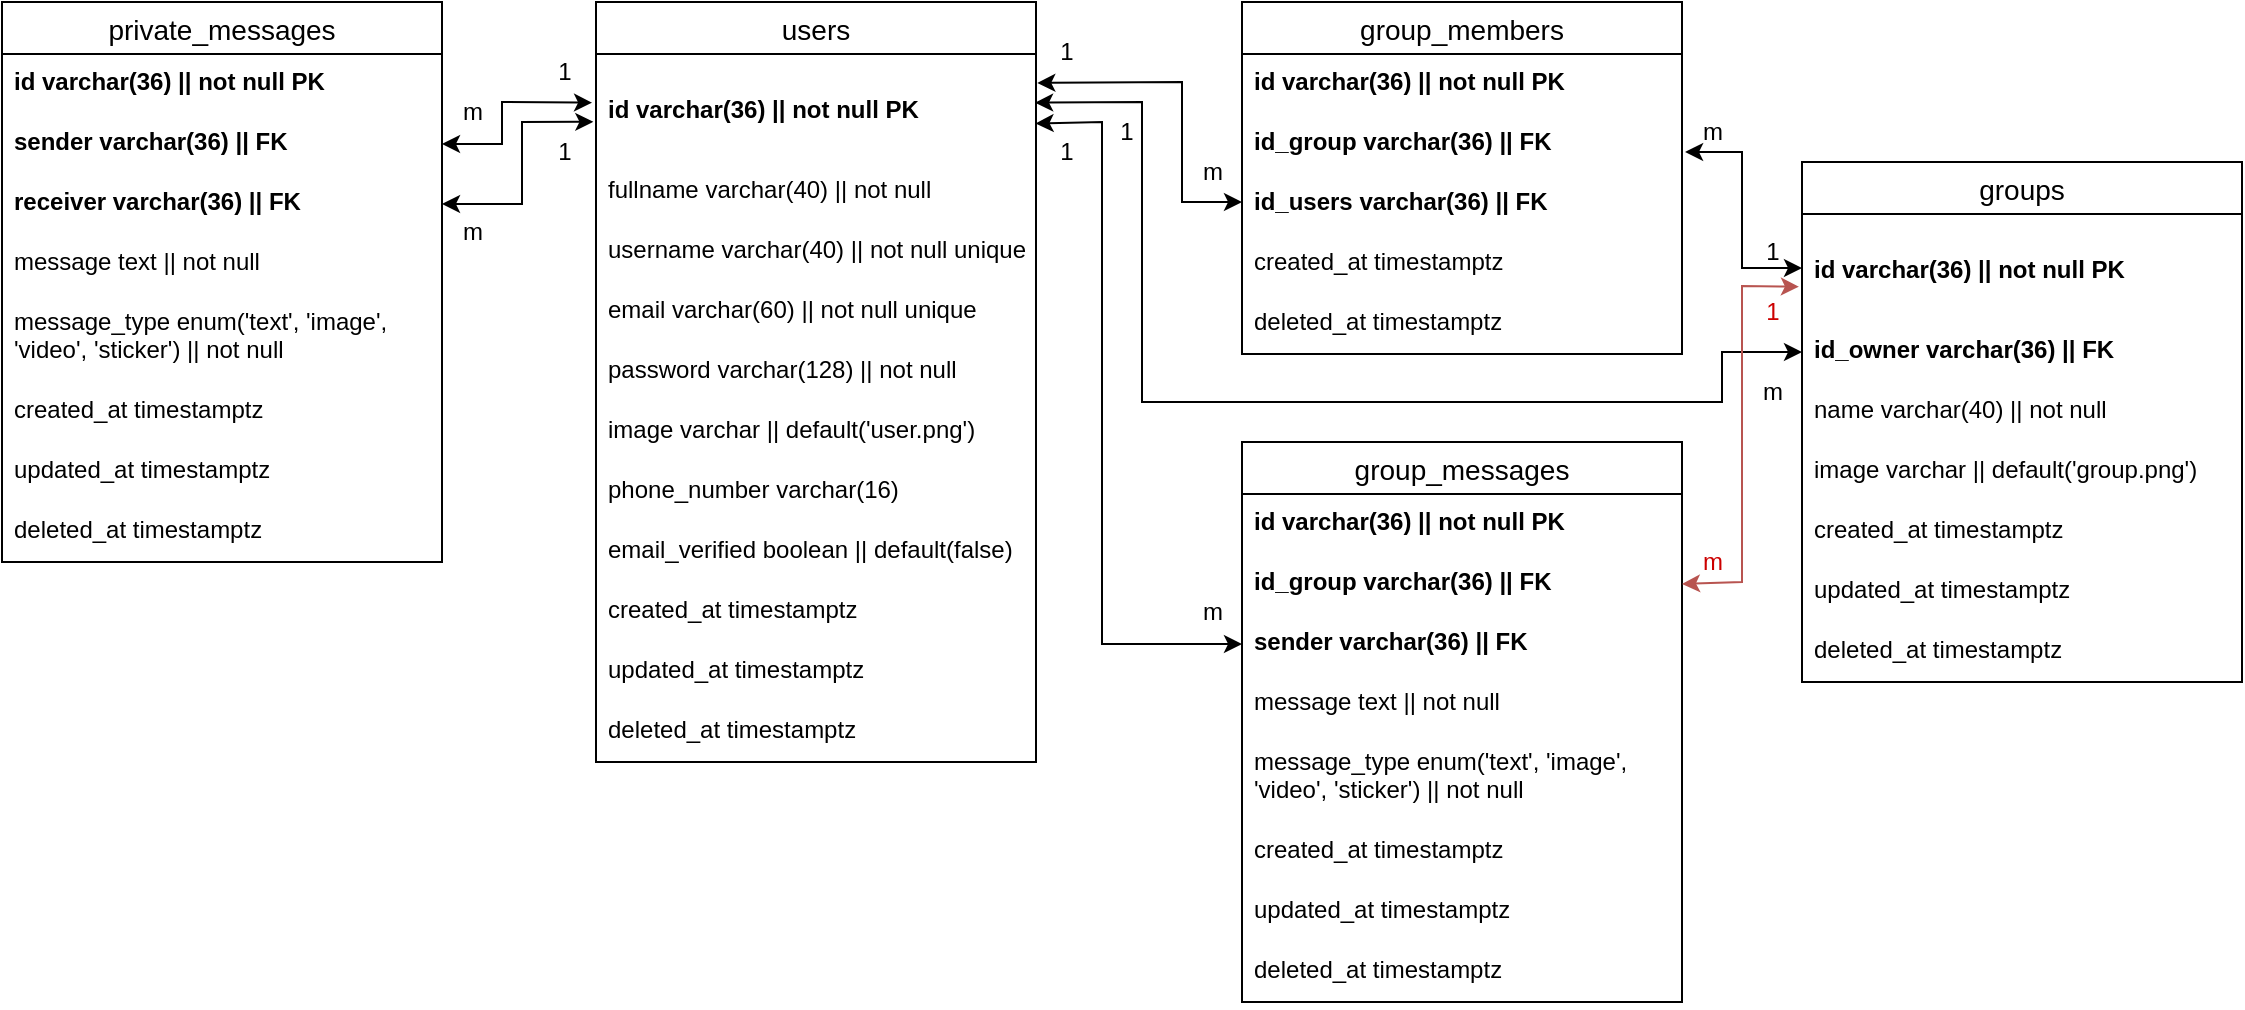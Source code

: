 <mxfile version="20.7.4" type="device"><diagram id="_ElQKSRA34jXX6Y1FKT8" name="Halaman-1"><mxGraphModel dx="1707" dy="540" grid="1" gridSize="10" guides="1" tooltips="1" connect="1" arrows="1" fold="1" page="1" pageScale="1" pageWidth="827" pageHeight="1169" math="0" shadow="0"><root><mxCell id="0"/><mxCell id="1" parent="0"/><mxCell id="zmt-oyfFCLbIV_jg3hom-1" value="users" style="swimlane;fontStyle=0;childLayout=stackLayout;horizontal=1;startSize=26;horizontalStack=0;resizeParent=1;resizeParentMax=0;resizeLast=0;collapsible=1;marginBottom=0;align=center;fontSize=14;" vertex="1" parent="1"><mxGeometry x="-523" y="320" width="220" height="380" as="geometry"><mxRectangle x="-90" y="160" width="70" height="30" as="alternateBounds"/></mxGeometry></mxCell><mxCell id="zmt-oyfFCLbIV_jg3hom-2" value="id varchar(36) || not null PK" style="text;strokeColor=none;fillColor=none;spacingLeft=4;spacingRight=4;overflow=hidden;rotatable=0;points=[[0,0.5],[1,0.5]];portConstraint=eastwest;fontSize=12;fontStyle=1;align=left;verticalAlign=middle;" vertex="1" parent="zmt-oyfFCLbIV_jg3hom-1"><mxGeometry y="26" width="220" height="54" as="geometry"/></mxCell><mxCell id="zmt-oyfFCLbIV_jg3hom-3" value="fullname varchar(40) || not null" style="text;strokeColor=none;fillColor=none;spacingLeft=4;spacingRight=4;overflow=hidden;rotatable=0;points=[[0,0.5],[1,0.5]];portConstraint=eastwest;fontSize=12;" vertex="1" parent="zmt-oyfFCLbIV_jg3hom-1"><mxGeometry y="80" width="220" height="30" as="geometry"/></mxCell><mxCell id="zmt-oyfFCLbIV_jg3hom-4" value="username varchar(40) || not null unique" style="text;strokeColor=none;fillColor=none;spacingLeft=4;spacingRight=4;overflow=hidden;rotatable=0;points=[[0,0.5],[1,0.5]];portConstraint=eastwest;fontSize=12;" vertex="1" parent="zmt-oyfFCLbIV_jg3hom-1"><mxGeometry y="110" width="220" height="30" as="geometry"/></mxCell><mxCell id="zmt-oyfFCLbIV_jg3hom-5" value="email varchar(60) || not null unique" style="text;strokeColor=none;fillColor=none;spacingLeft=4;spacingRight=4;overflow=hidden;rotatable=0;points=[[0,0.5],[1,0.5]];portConstraint=eastwest;fontSize=12;" vertex="1" parent="zmt-oyfFCLbIV_jg3hom-1"><mxGeometry y="140" width="220" height="30" as="geometry"/></mxCell><mxCell id="zmt-oyfFCLbIV_jg3hom-6" value="password varchar(128) || not null" style="text;strokeColor=none;fillColor=none;spacingLeft=4;spacingRight=4;overflow=hidden;rotatable=0;points=[[0,0.5],[1,0.5]];portConstraint=eastwest;fontSize=12;" vertex="1" parent="zmt-oyfFCLbIV_jg3hom-1"><mxGeometry y="170" width="220" height="30" as="geometry"/></mxCell><mxCell id="zmt-oyfFCLbIV_jg3hom-7" value="image varchar || default('user.png')" style="text;strokeColor=none;fillColor=none;spacingLeft=4;spacingRight=4;overflow=hidden;rotatable=0;points=[[0,0.5],[1,0.5]];portConstraint=eastwest;fontSize=12;" vertex="1" parent="zmt-oyfFCLbIV_jg3hom-1"><mxGeometry y="200" width="220" height="30" as="geometry"/></mxCell><mxCell id="zmt-oyfFCLbIV_jg3hom-8" value="phone_number varchar(16)" style="text;strokeColor=none;fillColor=none;spacingLeft=4;spacingRight=4;overflow=hidden;rotatable=0;points=[[0,0.5],[1,0.5]];portConstraint=eastwest;fontSize=12;" vertex="1" parent="zmt-oyfFCLbIV_jg3hom-1"><mxGeometry y="230" width="220" height="30" as="geometry"/></mxCell><mxCell id="zmt-oyfFCLbIV_jg3hom-65" value="email_verified boolean || default(false)" style="text;strokeColor=none;fillColor=none;spacingLeft=4;spacingRight=4;overflow=hidden;rotatable=0;points=[[0,0.5],[1,0.5]];portConstraint=eastwest;fontSize=12;" vertex="1" parent="zmt-oyfFCLbIV_jg3hom-1"><mxGeometry y="260" width="220" height="30" as="geometry"/></mxCell><mxCell id="zmt-oyfFCLbIV_jg3hom-9" value="created_at timestamptz" style="text;strokeColor=none;fillColor=none;spacingLeft=4;spacingRight=4;overflow=hidden;rotatable=0;points=[[0,0.5],[1,0.5]];portConstraint=eastwest;fontSize=12;" vertex="1" parent="zmt-oyfFCLbIV_jg3hom-1"><mxGeometry y="290" width="220" height="30" as="geometry"/></mxCell><mxCell id="zmt-oyfFCLbIV_jg3hom-10" value="updated_at timestamptz" style="text;strokeColor=none;fillColor=none;spacingLeft=4;spacingRight=4;overflow=hidden;rotatable=0;points=[[0,0.5],[1,0.5]];portConstraint=eastwest;fontSize=12;" vertex="1" parent="zmt-oyfFCLbIV_jg3hom-1"><mxGeometry y="320" width="220" height="30" as="geometry"/></mxCell><mxCell id="zmt-oyfFCLbIV_jg3hom-11" value="deleted_at timestamptz" style="text;strokeColor=none;fillColor=none;spacingLeft=4;spacingRight=4;overflow=hidden;rotatable=0;points=[[0,0.5],[1,0.5]];portConstraint=eastwest;fontSize=12;" vertex="1" parent="zmt-oyfFCLbIV_jg3hom-1"><mxGeometry y="350" width="220" height="30" as="geometry"/></mxCell><mxCell id="zmt-oyfFCLbIV_jg3hom-12" value="private_messages" style="swimlane;fontStyle=0;childLayout=stackLayout;horizontal=1;startSize=26;horizontalStack=0;resizeParent=1;resizeParentMax=0;resizeLast=0;collapsible=1;marginBottom=0;align=center;fontSize=14;" vertex="1" parent="1"><mxGeometry x="-820" y="320" width="220" height="280" as="geometry"/></mxCell><mxCell id="zmt-oyfFCLbIV_jg3hom-13" value="id varchar(36) || not null PK" style="text;strokeColor=none;fillColor=none;spacingLeft=4;spacingRight=4;overflow=hidden;rotatable=0;points=[[0,0.5],[1,0.5]];portConstraint=eastwest;fontSize=12;fontStyle=1" vertex="1" parent="zmt-oyfFCLbIV_jg3hom-12"><mxGeometry y="26" width="220" height="30" as="geometry"/></mxCell><mxCell id="zmt-oyfFCLbIV_jg3hom-14" value="sender varchar(36) || FK" style="text;strokeColor=none;fillColor=none;spacingLeft=4;spacingRight=4;overflow=hidden;rotatable=0;points=[[0,0.5],[1,0.5]];portConstraint=eastwest;fontSize=12;fontStyle=1" vertex="1" parent="zmt-oyfFCLbIV_jg3hom-12"><mxGeometry y="56" width="220" height="30" as="geometry"/></mxCell><mxCell id="zmt-oyfFCLbIV_jg3hom-15" value="receiver varchar(36) || FK" style="text;strokeColor=none;fillColor=none;spacingLeft=4;spacingRight=4;overflow=hidden;rotatable=0;points=[[0,0.5],[1,0.5]];portConstraint=eastwest;fontSize=12;fontStyle=1" vertex="1" parent="zmt-oyfFCLbIV_jg3hom-12"><mxGeometry y="86" width="220" height="30" as="geometry"/></mxCell><mxCell id="zmt-oyfFCLbIV_jg3hom-16" value="message text || not null" style="text;strokeColor=none;fillColor=none;spacingLeft=4;spacingRight=4;overflow=hidden;rotatable=0;points=[[0,0.5],[1,0.5]];portConstraint=eastwest;fontSize=12;fontStyle=0" vertex="1" parent="zmt-oyfFCLbIV_jg3hom-12"><mxGeometry y="116" width="220" height="30" as="geometry"/></mxCell><mxCell id="zmt-oyfFCLbIV_jg3hom-17" value="message_type enum('text', 'image',&#10;'video', 'sticker') || not null" style="text;strokeColor=none;fillColor=none;spacingLeft=4;spacingRight=4;overflow=hidden;rotatable=0;points=[[0,0.5],[1,0.5]];portConstraint=eastwest;fontSize=12;fontStyle=0" vertex="1" parent="zmt-oyfFCLbIV_jg3hom-12"><mxGeometry y="146" width="220" height="44" as="geometry"/></mxCell><mxCell id="zmt-oyfFCLbIV_jg3hom-18" value="created_at timestamptz" style="text;strokeColor=none;fillColor=none;spacingLeft=4;spacingRight=4;overflow=hidden;rotatable=0;points=[[0,0.5],[1,0.5]];portConstraint=eastwest;fontSize=12;fontStyle=0" vertex="1" parent="zmt-oyfFCLbIV_jg3hom-12"><mxGeometry y="190" width="220" height="30" as="geometry"/></mxCell><mxCell id="zmt-oyfFCLbIV_jg3hom-19" value="updated_at timestamptz" style="text;strokeColor=none;fillColor=none;spacingLeft=4;spacingRight=4;overflow=hidden;rotatable=0;points=[[0,0.5],[1,0.5]];portConstraint=eastwest;fontSize=12;fontStyle=0" vertex="1" parent="zmt-oyfFCLbIV_jg3hom-12"><mxGeometry y="220" width="220" height="30" as="geometry"/></mxCell><mxCell id="zmt-oyfFCLbIV_jg3hom-20" value="deleted_at timestamptz" style="text;strokeColor=none;fillColor=none;spacingLeft=4;spacingRight=4;overflow=hidden;rotatable=0;points=[[0,0.5],[1,0.5]];portConstraint=eastwest;fontSize=12;fontStyle=0" vertex="1" parent="zmt-oyfFCLbIV_jg3hom-12"><mxGeometry y="250" width="220" height="30" as="geometry"/></mxCell><mxCell id="zmt-oyfFCLbIV_jg3hom-21" value="groups" style="swimlane;fontStyle=0;childLayout=stackLayout;horizontal=1;startSize=26;horizontalStack=0;resizeParent=1;resizeParentMax=0;resizeLast=0;collapsible=1;marginBottom=0;align=center;fontSize=14;" vertex="1" parent="1"><mxGeometry x="80" y="400" width="220" height="260" as="geometry"><mxRectangle x="-90" y="160" width="70" height="30" as="alternateBounds"/></mxGeometry></mxCell><mxCell id="zmt-oyfFCLbIV_jg3hom-22" value="id varchar(36) || not null PK" style="text;strokeColor=none;fillColor=none;spacingLeft=4;spacingRight=4;overflow=hidden;rotatable=0;points=[[0,0.5],[1,0.5]];portConstraint=eastwest;fontSize=12;fontStyle=1;align=left;verticalAlign=middle;" vertex="1" parent="zmt-oyfFCLbIV_jg3hom-21"><mxGeometry y="26" width="220" height="54" as="geometry"/></mxCell><mxCell id="zmt-oyfFCLbIV_jg3hom-23" value="id_owner varchar(36) || FK" style="text;strokeColor=none;fillColor=none;spacingLeft=4;spacingRight=4;overflow=hidden;rotatable=0;points=[[0,0.5],[1,0.5]];portConstraint=eastwest;fontSize=12;fontStyle=1" vertex="1" parent="zmt-oyfFCLbIV_jg3hom-21"><mxGeometry y="80" width="220" height="30" as="geometry"/></mxCell><mxCell id="zmt-oyfFCLbIV_jg3hom-24" value="name varchar(40) || not null" style="text;strokeColor=none;fillColor=none;spacingLeft=4;spacingRight=4;overflow=hidden;rotatable=0;points=[[0,0.5],[1,0.5]];portConstraint=eastwest;fontSize=12;" vertex="1" parent="zmt-oyfFCLbIV_jg3hom-21"><mxGeometry y="110" width="220" height="30" as="geometry"/></mxCell><mxCell id="zmt-oyfFCLbIV_jg3hom-25" value="image varchar || default('group.png')" style="text;strokeColor=none;fillColor=none;spacingLeft=4;spacingRight=4;overflow=hidden;rotatable=0;points=[[0,0.5],[1,0.5]];portConstraint=eastwest;fontSize=12;" vertex="1" parent="zmt-oyfFCLbIV_jg3hom-21"><mxGeometry y="140" width="220" height="30" as="geometry"/></mxCell><mxCell id="zmt-oyfFCLbIV_jg3hom-26" value="created_at timestamptz" style="text;strokeColor=none;fillColor=none;spacingLeft=4;spacingRight=4;overflow=hidden;rotatable=0;points=[[0,0.5],[1,0.5]];portConstraint=eastwest;fontSize=12;" vertex="1" parent="zmt-oyfFCLbIV_jg3hom-21"><mxGeometry y="170" width="220" height="30" as="geometry"/></mxCell><mxCell id="zmt-oyfFCLbIV_jg3hom-27" value="updated_at timestamptz" style="text;strokeColor=none;fillColor=none;spacingLeft=4;spacingRight=4;overflow=hidden;rotatable=0;points=[[0,0.5],[1,0.5]];portConstraint=eastwest;fontSize=12;" vertex="1" parent="zmt-oyfFCLbIV_jg3hom-21"><mxGeometry y="200" width="220" height="30" as="geometry"/></mxCell><mxCell id="zmt-oyfFCLbIV_jg3hom-28" value="deleted_at timestamptz" style="text;strokeColor=none;fillColor=none;spacingLeft=4;spacingRight=4;overflow=hidden;rotatable=0;points=[[0,0.5],[1,0.5]];portConstraint=eastwest;fontSize=12;" vertex="1" parent="zmt-oyfFCLbIV_jg3hom-21"><mxGeometry y="230" width="220" height="30" as="geometry"/></mxCell><mxCell id="zmt-oyfFCLbIV_jg3hom-29" value="group_members" style="swimlane;fontStyle=0;childLayout=stackLayout;horizontal=1;startSize=26;horizontalStack=0;resizeParent=1;resizeParentMax=0;resizeLast=0;collapsible=1;marginBottom=0;align=center;fontSize=14;" vertex="1" parent="1"><mxGeometry x="-200" y="320" width="220" height="176" as="geometry"/></mxCell><mxCell id="zmt-oyfFCLbIV_jg3hom-30" value="id varchar(36) || not null PK" style="text;strokeColor=none;fillColor=none;spacingLeft=4;spacingRight=4;overflow=hidden;rotatable=0;points=[[0,0.5],[1,0.5]];portConstraint=eastwest;fontSize=12;fontStyle=1" vertex="1" parent="zmt-oyfFCLbIV_jg3hom-29"><mxGeometry y="26" width="220" height="30" as="geometry"/></mxCell><mxCell id="zmt-oyfFCLbIV_jg3hom-31" value="id_group varchar(36) || FK" style="text;strokeColor=none;fillColor=none;spacingLeft=4;spacingRight=4;overflow=hidden;rotatable=0;points=[[0,0.5],[1,0.5]];portConstraint=eastwest;fontSize=12;fontStyle=1" vertex="1" parent="zmt-oyfFCLbIV_jg3hom-29"><mxGeometry y="56" width="220" height="30" as="geometry"/></mxCell><mxCell id="zmt-oyfFCLbIV_jg3hom-32" value="id_users varchar(36) || FK" style="text;strokeColor=none;fillColor=none;spacingLeft=4;spacingRight=4;overflow=hidden;rotatable=0;points=[[0,0.5],[1,0.5]];portConstraint=eastwest;fontSize=12;fontStyle=1" vertex="1" parent="zmt-oyfFCLbIV_jg3hom-29"><mxGeometry y="86" width="220" height="30" as="geometry"/></mxCell><mxCell id="zmt-oyfFCLbIV_jg3hom-33" value="created_at timestamptz" style="text;strokeColor=none;fillColor=none;spacingLeft=4;spacingRight=4;overflow=hidden;rotatable=0;points=[[0,0.5],[1,0.5]];portConstraint=eastwest;fontSize=12;fontStyle=0" vertex="1" parent="zmt-oyfFCLbIV_jg3hom-29"><mxGeometry y="116" width="220" height="30" as="geometry"/></mxCell><mxCell id="zmt-oyfFCLbIV_jg3hom-34" value="deleted_at timestamptz" style="text;strokeColor=none;fillColor=none;spacingLeft=4;spacingRight=4;overflow=hidden;rotatable=0;points=[[0,0.5],[1,0.5]];portConstraint=eastwest;fontSize=12;fontStyle=0" vertex="1" parent="zmt-oyfFCLbIV_jg3hom-29"><mxGeometry y="146" width="220" height="30" as="geometry"/></mxCell><mxCell id="zmt-oyfFCLbIV_jg3hom-35" value="group_messages" style="swimlane;fontStyle=0;childLayout=stackLayout;horizontal=1;startSize=26;horizontalStack=0;resizeParent=1;resizeParentMax=0;resizeLast=0;collapsible=1;marginBottom=0;align=center;fontSize=14;" vertex="1" parent="1"><mxGeometry x="-200" y="540" width="220" height="280" as="geometry"/></mxCell><mxCell id="zmt-oyfFCLbIV_jg3hom-36" value="id varchar(36) || not null PK" style="text;strokeColor=none;fillColor=none;spacingLeft=4;spacingRight=4;overflow=hidden;rotatable=0;points=[[0,0.5],[1,0.5]];portConstraint=eastwest;fontSize=12;fontStyle=1" vertex="1" parent="zmt-oyfFCLbIV_jg3hom-35"><mxGeometry y="26" width="220" height="30" as="geometry"/></mxCell><mxCell id="zmt-oyfFCLbIV_jg3hom-37" value="id_group varchar(36) || FK" style="text;strokeColor=none;fillColor=none;spacingLeft=4;spacingRight=4;overflow=hidden;rotatable=0;points=[[0,0.5],[1,0.5]];portConstraint=eastwest;fontSize=12;fontStyle=1" vertex="1" parent="zmt-oyfFCLbIV_jg3hom-35"><mxGeometry y="56" width="220" height="30" as="geometry"/></mxCell><mxCell id="zmt-oyfFCLbIV_jg3hom-38" value="sender varchar(36) || FK" style="text;strokeColor=none;fillColor=none;spacingLeft=4;spacingRight=4;overflow=hidden;rotatable=0;points=[[0,0.5],[1,0.5]];portConstraint=eastwest;fontSize=12;fontStyle=1" vertex="1" parent="zmt-oyfFCLbIV_jg3hom-35"><mxGeometry y="86" width="220" height="30" as="geometry"/></mxCell><mxCell id="zmt-oyfFCLbIV_jg3hom-39" value="message text || not null" style="text;strokeColor=none;fillColor=none;spacingLeft=4;spacingRight=4;overflow=hidden;rotatable=0;points=[[0,0.5],[1,0.5]];portConstraint=eastwest;fontSize=12;fontStyle=0" vertex="1" parent="zmt-oyfFCLbIV_jg3hom-35"><mxGeometry y="116" width="220" height="30" as="geometry"/></mxCell><mxCell id="zmt-oyfFCLbIV_jg3hom-40" value="message_type enum('text', 'image',&#10;'video', 'sticker') || not null" style="text;strokeColor=none;fillColor=none;spacingLeft=4;spacingRight=4;overflow=hidden;rotatable=0;points=[[0,0.5],[1,0.5]];portConstraint=eastwest;fontSize=12;fontStyle=0" vertex="1" parent="zmt-oyfFCLbIV_jg3hom-35"><mxGeometry y="146" width="220" height="44" as="geometry"/></mxCell><mxCell id="zmt-oyfFCLbIV_jg3hom-41" value="created_at timestamptz" style="text;strokeColor=none;fillColor=none;spacingLeft=4;spacingRight=4;overflow=hidden;rotatable=0;points=[[0,0.5],[1,0.5]];portConstraint=eastwest;fontSize=12;" vertex="1" parent="zmt-oyfFCLbIV_jg3hom-35"><mxGeometry y="190" width="220" height="30" as="geometry"/></mxCell><mxCell id="zmt-oyfFCLbIV_jg3hom-42" value="updated_at timestamptz" style="text;strokeColor=none;fillColor=none;spacingLeft=4;spacingRight=4;overflow=hidden;rotatable=0;points=[[0,0.5],[1,0.5]];portConstraint=eastwest;fontSize=12;" vertex="1" parent="zmt-oyfFCLbIV_jg3hom-35"><mxGeometry y="220" width="220" height="30" as="geometry"/></mxCell><mxCell id="zmt-oyfFCLbIV_jg3hom-43" value="deleted_at timestamptz" style="text;strokeColor=none;fillColor=none;spacingLeft=4;spacingRight=4;overflow=hidden;rotatable=0;points=[[0,0.5],[1,0.5]];portConstraint=eastwest;fontSize=12;" vertex="1" parent="zmt-oyfFCLbIV_jg3hom-35"><mxGeometry y="250" width="220" height="30" as="geometry"/></mxCell><mxCell id="zmt-oyfFCLbIV_jg3hom-44" value="" style="endArrow=classic;startArrow=classic;html=1;rounded=0;exitX=1;exitY=0.5;exitDx=0;exitDy=0;entryX=-0.009;entryY=0.451;entryDx=0;entryDy=0;entryPerimeter=0;" edge="1" parent="1" source="zmt-oyfFCLbIV_jg3hom-14" target="zmt-oyfFCLbIV_jg3hom-2"><mxGeometry width="50" height="50" relative="1" as="geometry"><mxPoint x="-590" y="360" as="sourcePoint"/><mxPoint x="-530" y="370" as="targetPoint"/><Array as="points"><mxPoint x="-570" y="391"/><mxPoint x="-570" y="370"/></Array></mxGeometry></mxCell><mxCell id="zmt-oyfFCLbIV_jg3hom-45" value="" style="endArrow=classic;startArrow=classic;html=1;rounded=0;entryX=-0.006;entryY=0.628;entryDx=0;entryDy=0;exitX=1;exitY=0.5;exitDx=0;exitDy=0;entryPerimeter=0;" edge="1" parent="1" source="zmt-oyfFCLbIV_jg3hom-15" target="zmt-oyfFCLbIV_jg3hom-2"><mxGeometry width="50" height="50" relative="1" as="geometry"><mxPoint x="-630" y="450" as="sourcePoint"/><mxPoint x="-580" y="400" as="targetPoint"/><Array as="points"><mxPoint x="-560" y="421"/><mxPoint x="-560" y="380"/></Array></mxGeometry></mxCell><mxCell id="zmt-oyfFCLbIV_jg3hom-46" value="m" style="text;html=1;align=center;verticalAlign=middle;resizable=0;points=[];autosize=1;strokeColor=none;fillColor=none;" vertex="1" parent="1"><mxGeometry x="-600" y="420" width="30" height="30" as="geometry"/></mxCell><mxCell id="zmt-oyfFCLbIV_jg3hom-47" value="m" style="text;html=1;align=center;verticalAlign=middle;resizable=0;points=[];autosize=1;strokeColor=none;fillColor=none;" vertex="1" parent="1"><mxGeometry x="-600" y="360" width="30" height="30" as="geometry"/></mxCell><mxCell id="zmt-oyfFCLbIV_jg3hom-48" value="1" style="text;html=1;align=center;verticalAlign=middle;resizable=0;points=[];autosize=1;strokeColor=none;fillColor=none;" vertex="1" parent="1"><mxGeometry x="-554" y="380" width="30" height="30" as="geometry"/></mxCell><mxCell id="zmt-oyfFCLbIV_jg3hom-49" value="1" style="text;html=1;align=center;verticalAlign=middle;resizable=0;points=[];autosize=1;strokeColor=none;fillColor=none;" vertex="1" parent="1"><mxGeometry x="-554" y="340" width="30" height="30" as="geometry"/></mxCell><mxCell id="zmt-oyfFCLbIV_jg3hom-50" value="" style="endArrow=classic;startArrow=classic;html=1;rounded=0;exitX=1.003;exitY=0.268;exitDx=0;exitDy=0;exitPerimeter=0;" edge="1" parent="1" source="zmt-oyfFCLbIV_jg3hom-2"><mxGeometry width="50" height="50" relative="1" as="geometry"><mxPoint x="-290" y="450" as="sourcePoint"/><mxPoint x="-200" y="420" as="targetPoint"/><Array as="points"><mxPoint x="-230" y="360"/><mxPoint x="-230" y="420"/></Array></mxGeometry></mxCell><mxCell id="zmt-oyfFCLbIV_jg3hom-51" value="" style="endArrow=classic;startArrow=classic;html=1;rounded=0;entryX=0;entryY=0.5;entryDx=0;entryDy=0;exitX=0.999;exitY=0.643;exitDx=0;exitDy=0;exitPerimeter=0;" edge="1" parent="1" source="zmt-oyfFCLbIV_jg3hom-2" target="zmt-oyfFCLbIV_jg3hom-38"><mxGeometry width="50" height="50" relative="1" as="geometry"><mxPoint x="-300" y="380" as="sourcePoint"/><mxPoint x="-220" y="600" as="targetPoint"/><Array as="points"><mxPoint x="-270" y="380"/><mxPoint x="-270" y="641"/></Array></mxGeometry></mxCell><mxCell id="zmt-oyfFCLbIV_jg3hom-52" value="" style="endArrow=classic;startArrow=classic;html=1;rounded=0;entryX=0;entryY=0.5;entryDx=0;entryDy=0;exitX=0.998;exitY=0.451;exitDx=0;exitDy=0;exitPerimeter=0;" edge="1" parent="1" source="zmt-oyfFCLbIV_jg3hom-2" target="zmt-oyfFCLbIV_jg3hom-23"><mxGeometry width="50" height="50" relative="1" as="geometry"><mxPoint x="-300" y="370" as="sourcePoint"/><mxPoint x="-240" y="400" as="targetPoint"/><Array as="points"><mxPoint x="-250" y="370"/><mxPoint x="-250" y="520"/><mxPoint x="40" y="520"/><mxPoint x="40" y="495"/></Array></mxGeometry></mxCell><mxCell id="zmt-oyfFCLbIV_jg3hom-53" value="" style="endArrow=classic;startArrow=classic;html=1;rounded=0;exitX=1.007;exitY=0.632;exitDx=0;exitDy=0;exitPerimeter=0;" edge="1" parent="1" source="zmt-oyfFCLbIV_jg3hom-31"><mxGeometry width="50" height="50" relative="1" as="geometry"><mxPoint x="-50" y="480" as="sourcePoint"/><mxPoint x="80" y="453" as="targetPoint"/><Array as="points"><mxPoint x="50" y="395"/><mxPoint x="50" y="453"/></Array></mxGeometry></mxCell><mxCell id="zmt-oyfFCLbIV_jg3hom-54" value="" style="endArrow=classic;startArrow=classic;html=1;rounded=0;exitX=1;exitY=0.5;exitDx=0;exitDy=0;entryX=-0.007;entryY=0.673;entryDx=0;entryDy=0;entryPerimeter=0;fillColor=#f8cecc;strokeColor=#b85450;" edge="1" parent="1" source="zmt-oyfFCLbIV_jg3hom-37" target="zmt-oyfFCLbIV_jg3hom-22"><mxGeometry width="50" height="50" relative="1" as="geometry"><mxPoint x="-50" y="560" as="sourcePoint"/><mxPoint x="60" y="580" as="targetPoint"/><Array as="points"><mxPoint x="50" y="610"/><mxPoint x="50" y="462"/></Array></mxGeometry></mxCell><mxCell id="zmt-oyfFCLbIV_jg3hom-55" value="1" style="text;html=1;align=center;verticalAlign=middle;resizable=0;points=[];autosize=1;strokeColor=none;fillColor=none;" vertex="1" parent="1"><mxGeometry x="-303" y="330" width="30" height="30" as="geometry"/></mxCell><mxCell id="zmt-oyfFCLbIV_jg3hom-56" value="1" style="text;html=1;align=center;verticalAlign=middle;resizable=0;points=[];autosize=1;strokeColor=none;fillColor=none;" vertex="1" parent="1"><mxGeometry x="-303" y="380" width="30" height="30" as="geometry"/></mxCell><mxCell id="zmt-oyfFCLbIV_jg3hom-57" value="1" style="text;html=1;align=center;verticalAlign=middle;resizable=0;points=[];autosize=1;strokeColor=none;fillColor=none;" vertex="1" parent="1"><mxGeometry x="-273" y="370" width="30" height="30" as="geometry"/></mxCell><mxCell id="zmt-oyfFCLbIV_jg3hom-58" value="m" style="text;html=1;align=center;verticalAlign=middle;resizable=0;points=[];autosize=1;strokeColor=none;fillColor=none;" vertex="1" parent="1"><mxGeometry x="-230" y="390" width="30" height="30" as="geometry"/></mxCell><mxCell id="zmt-oyfFCLbIV_jg3hom-59" value="m" style="text;html=1;align=center;verticalAlign=middle;resizable=0;points=[];autosize=1;strokeColor=none;fillColor=none;" vertex="1" parent="1"><mxGeometry x="-230" y="610" width="30" height="30" as="geometry"/></mxCell><mxCell id="zmt-oyfFCLbIV_jg3hom-60" value="m" style="text;html=1;align=center;verticalAlign=middle;resizable=0;points=[];autosize=1;strokeColor=none;fillColor=none;" vertex="1" parent="1"><mxGeometry x="20" y="370" width="30" height="30" as="geometry"/></mxCell><mxCell id="zmt-oyfFCLbIV_jg3hom-61" value="m" style="text;html=1;align=center;verticalAlign=middle;resizable=0;points=[];autosize=1;strokeColor=none;fillColor=none;" vertex="1" parent="1"><mxGeometry x="50" y="500" width="30" height="30" as="geometry"/></mxCell><mxCell id="zmt-oyfFCLbIV_jg3hom-62" value="1" style="text;html=1;align=center;verticalAlign=middle;resizable=0;points=[];autosize=1;strokeColor=none;fillColor=none;" vertex="1" parent="1"><mxGeometry x="50" y="430" width="30" height="30" as="geometry"/></mxCell><mxCell id="zmt-oyfFCLbIV_jg3hom-63" value="&lt;font color=&quot;#cc0000&quot;&gt;1&lt;/font&gt;" style="text;html=1;align=center;verticalAlign=middle;resizable=0;points=[];autosize=1;strokeColor=none;fillColor=none;" vertex="1" parent="1"><mxGeometry x="50" y="460" width="30" height="30" as="geometry"/></mxCell><mxCell id="zmt-oyfFCLbIV_jg3hom-64" value="&lt;font color=&quot;#cc0000&quot;&gt;m&lt;/font&gt;" style="text;html=1;align=center;verticalAlign=middle;resizable=0;points=[];autosize=1;strokeColor=none;fillColor=none;" vertex="1" parent="1"><mxGeometry x="20" y="585" width="30" height="30" as="geometry"/></mxCell></root></mxGraphModel></diagram></mxfile>